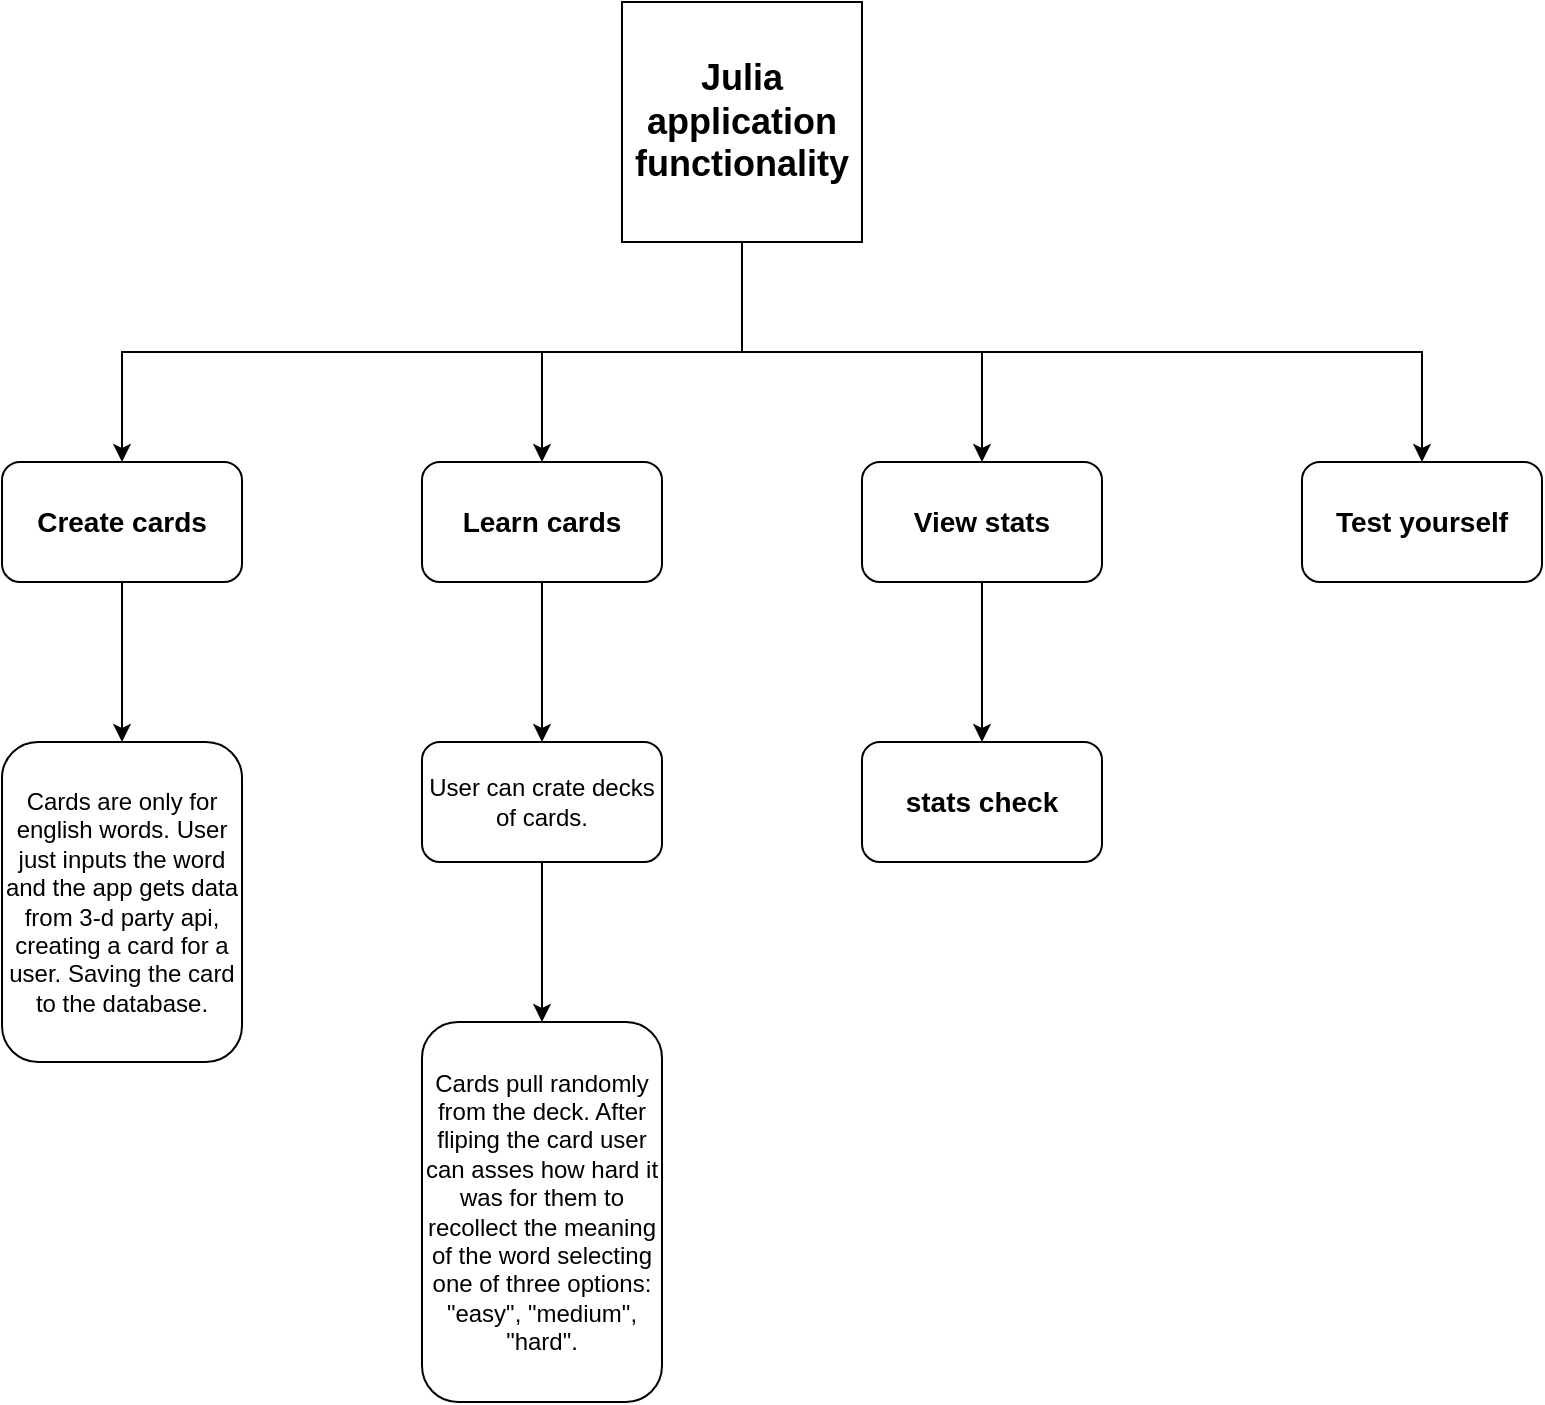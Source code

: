 <mxfile version="26.0.16">
  <diagram name="Page-1" id="ikfAr6Wg9IlykZeeA7P8">
    <mxGraphModel dx="1444" dy="933" grid="1" gridSize="10" guides="1" tooltips="1" connect="1" arrows="1" fold="1" page="1" pageScale="1" pageWidth="850" pageHeight="1100" math="0" shadow="0">
      <root>
        <mxCell id="0" />
        <mxCell id="1" parent="0" />
        <mxCell id="hRWLToJVf3gDYwzzTR4O-7" value="" style="edgeStyle=orthogonalEdgeStyle;rounded=0;orthogonalLoop=1;jettySize=auto;html=1;" edge="1" parent="1" source="hRWLToJVf3gDYwzzTR4O-1" target="hRWLToJVf3gDYwzzTR4O-3">
          <mxGeometry relative="1" as="geometry" />
        </mxCell>
        <mxCell id="hRWLToJVf3gDYwzzTR4O-1" value="&lt;font style=&quot;font-size: 18px;&quot;&gt;&lt;b&gt;Julia application functionality&lt;/b&gt;&lt;/font&gt;" style="whiteSpace=wrap;html=1;aspect=fixed;" vertex="1" parent="1">
          <mxGeometry x="340" y="20" width="120" height="120" as="geometry" />
        </mxCell>
        <mxCell id="hRWLToJVf3gDYwzzTR4O-12" value="" style="edgeStyle=orthogonalEdgeStyle;rounded=0;orthogonalLoop=1;jettySize=auto;html=1;" edge="1" parent="1" source="hRWLToJVf3gDYwzzTR4O-2" target="hRWLToJVf3gDYwzzTR4O-11">
          <mxGeometry relative="1" as="geometry" />
        </mxCell>
        <mxCell id="hRWLToJVf3gDYwzzTR4O-2" value="&lt;font style=&quot;font-size: 14px;&quot;&gt;&lt;b&gt;Create cards&lt;/b&gt;&lt;/font&gt;" style="rounded=1;whiteSpace=wrap;html=1;" vertex="1" parent="1">
          <mxGeometry x="30" y="250" width="120" height="60" as="geometry" />
        </mxCell>
        <mxCell id="hRWLToJVf3gDYwzzTR4O-16" value="" style="edgeStyle=orthogonalEdgeStyle;rounded=0;orthogonalLoop=1;jettySize=auto;html=1;" edge="1" parent="1" source="hRWLToJVf3gDYwzzTR4O-3" target="hRWLToJVf3gDYwzzTR4O-15">
          <mxGeometry relative="1" as="geometry" />
        </mxCell>
        <mxCell id="hRWLToJVf3gDYwzzTR4O-3" value="&lt;font style=&quot;font-size: 14px;&quot;&gt;&lt;b&gt;Learn cards&lt;/b&gt;&lt;/font&gt;" style="rounded=1;whiteSpace=wrap;html=1;" vertex="1" parent="1">
          <mxGeometry x="240" y="250" width="120" height="60" as="geometry" />
        </mxCell>
        <mxCell id="hRWLToJVf3gDYwzzTR4O-20" value="" style="edgeStyle=orthogonalEdgeStyle;rounded=0;orthogonalLoop=1;jettySize=auto;html=1;" edge="1" parent="1" source="hRWLToJVf3gDYwzzTR4O-4" target="hRWLToJVf3gDYwzzTR4O-19">
          <mxGeometry relative="1" as="geometry" />
        </mxCell>
        <mxCell id="hRWLToJVf3gDYwzzTR4O-4" value="&lt;font style=&quot;font-size: 14px;&quot;&gt;&lt;b&gt;View stats&lt;/b&gt;&lt;/font&gt;" style="rounded=1;whiteSpace=wrap;html=1;" vertex="1" parent="1">
          <mxGeometry x="460" y="250" width="120" height="60" as="geometry" />
        </mxCell>
        <mxCell id="hRWLToJVf3gDYwzzTR4O-5" value="&lt;font style=&quot;font-size: 14px;&quot;&gt;&lt;b&gt;Test yourself&lt;/b&gt;&lt;/font&gt;" style="rounded=1;whiteSpace=wrap;html=1;" vertex="1" parent="1">
          <mxGeometry x="680" y="250" width="120" height="60" as="geometry" />
        </mxCell>
        <mxCell id="hRWLToJVf3gDYwzzTR4O-8" value="" style="edgeStyle=orthogonalEdgeStyle;rounded=0;orthogonalLoop=1;jettySize=auto;html=1;exitX=0.5;exitY=1;exitDx=0;exitDy=0;" edge="1" parent="1" source="hRWLToJVf3gDYwzzTR4O-1" target="hRWLToJVf3gDYwzzTR4O-4">
          <mxGeometry relative="1" as="geometry">
            <mxPoint x="390" y="210" as="sourcePoint" />
            <mxPoint x="310" y="260" as="targetPoint" />
          </mxGeometry>
        </mxCell>
        <mxCell id="hRWLToJVf3gDYwzzTR4O-9" value="" style="edgeStyle=orthogonalEdgeStyle;rounded=0;orthogonalLoop=1;jettySize=auto;html=1;entryX=0.5;entryY=0;entryDx=0;entryDy=0;exitX=0.5;exitY=1;exitDx=0;exitDy=0;" edge="1" parent="1" source="hRWLToJVf3gDYwzzTR4O-1" target="hRWLToJVf3gDYwzzTR4O-2">
          <mxGeometry relative="1" as="geometry">
            <mxPoint x="410" y="130" as="sourcePoint" />
            <mxPoint x="310" y="260" as="targetPoint" />
          </mxGeometry>
        </mxCell>
        <mxCell id="hRWLToJVf3gDYwzzTR4O-10" value="" style="edgeStyle=orthogonalEdgeStyle;rounded=0;orthogonalLoop=1;jettySize=auto;html=1;exitX=0.5;exitY=1;exitDx=0;exitDy=0;entryX=0.5;entryY=0;entryDx=0;entryDy=0;" edge="1" parent="1" source="hRWLToJVf3gDYwzzTR4O-1" target="hRWLToJVf3gDYwzzTR4O-5">
          <mxGeometry relative="1" as="geometry">
            <mxPoint x="420" y="140" as="sourcePoint" />
            <mxPoint x="320" y="270" as="targetPoint" />
          </mxGeometry>
        </mxCell>
        <mxCell id="hRWLToJVf3gDYwzzTR4O-11" value="Cards are only for english words. User just inputs the word and the app gets data from 3-d party api, creating a card for a user. Saving the card to the database." style="rounded=1;whiteSpace=wrap;html=1;" vertex="1" parent="1">
          <mxGeometry x="30" y="390" width="120" height="160" as="geometry" />
        </mxCell>
        <mxCell id="hRWLToJVf3gDYwzzTR4O-18" value="" style="edgeStyle=orthogonalEdgeStyle;rounded=0;orthogonalLoop=1;jettySize=auto;html=1;" edge="1" parent="1" source="hRWLToJVf3gDYwzzTR4O-15" target="hRWLToJVf3gDYwzzTR4O-17">
          <mxGeometry relative="1" as="geometry" />
        </mxCell>
        <mxCell id="hRWLToJVf3gDYwzzTR4O-15" value="&lt;font style=&quot;font-size: 12px;&quot;&gt;User can crate decks of cards.&lt;/font&gt;" style="rounded=1;whiteSpace=wrap;html=1;" vertex="1" parent="1">
          <mxGeometry x="240" y="390" width="120" height="60" as="geometry" />
        </mxCell>
        <mxCell id="hRWLToJVf3gDYwzzTR4O-17" value="Cards pull randomly from the deck. After fliping the card user can asses how hard it was for them to recollect the meaning of the word selecting one of three options:&lt;div&gt;&quot;easy&quot;, &quot;medium&quot;, &quot;hard&quot;.&lt;/div&gt;" style="rounded=1;whiteSpace=wrap;html=1;" vertex="1" parent="1">
          <mxGeometry x="240" y="530" width="120" height="190" as="geometry" />
        </mxCell>
        <mxCell id="hRWLToJVf3gDYwzzTR4O-19" value="&lt;span style=&quot;font-size: 14px;&quot;&gt;&lt;b&gt;stats check&lt;/b&gt;&lt;/span&gt;" style="rounded=1;whiteSpace=wrap;html=1;" vertex="1" parent="1">
          <mxGeometry x="460" y="390" width="120" height="60" as="geometry" />
        </mxCell>
      </root>
    </mxGraphModel>
  </diagram>
</mxfile>
